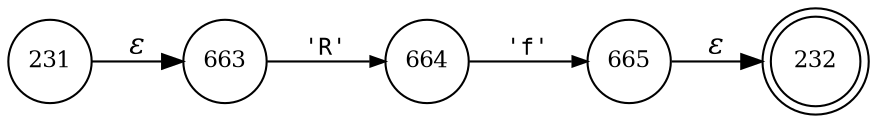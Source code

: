 digraph ATN {
rankdir=LR;
s232[fontsize=11, label="232", shape=doublecircle, fixedsize=true, width=.6];
s231[fontsize=11,label="231", shape=circle, fixedsize=true, width=.55, peripheries=1];
s663[fontsize=11,label="663", shape=circle, fixedsize=true, width=.55, peripheries=1];
s664[fontsize=11,label="664", shape=circle, fixedsize=true, width=.55, peripheries=1];
s665[fontsize=11,label="665", shape=circle, fixedsize=true, width=.55, peripheries=1];
s231 -> s663 [fontname="Times-Italic", label="&epsilon;"];
s663 -> s664 [fontsize=11, fontname="Courier", arrowsize=.7, label = "'R'", arrowhead = normal];
s664 -> s665 [fontsize=11, fontname="Courier", arrowsize=.7, label = "'f'", arrowhead = normal];
s665 -> s232 [fontname="Times-Italic", label="&epsilon;"];
}
